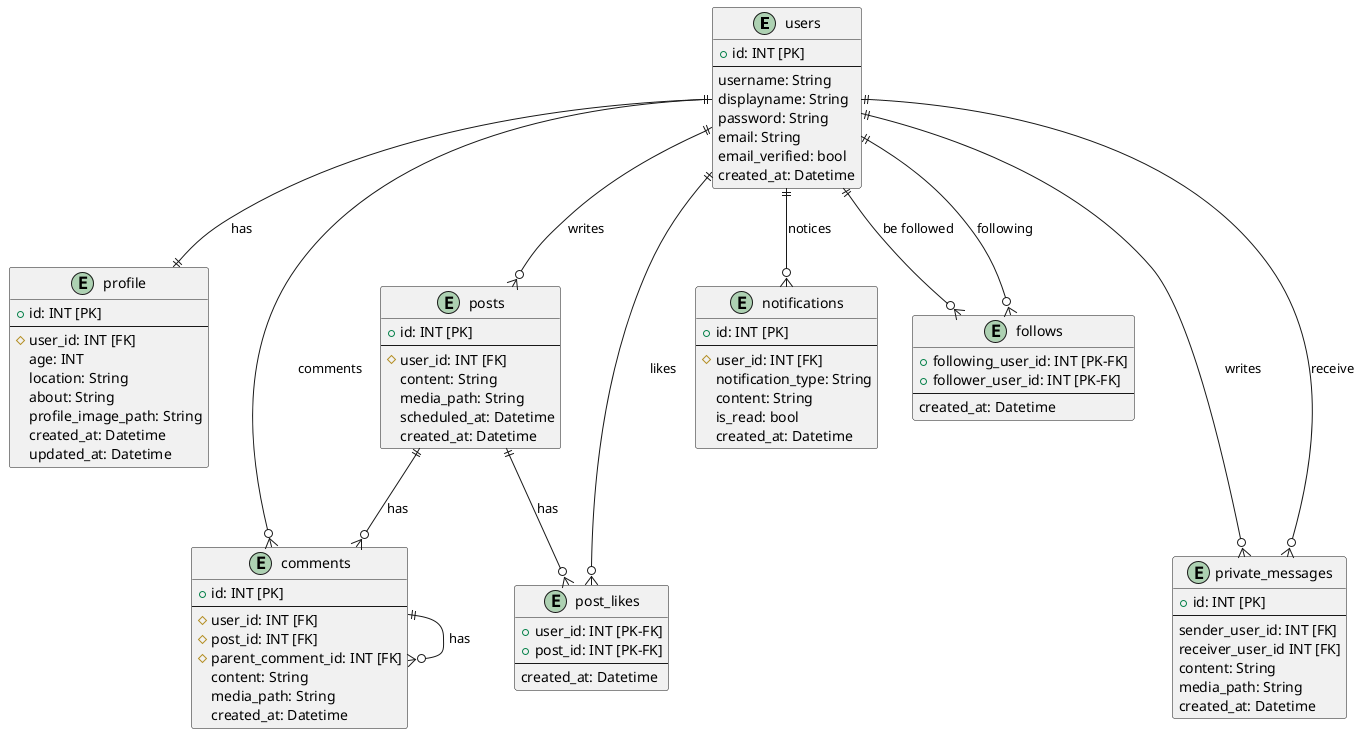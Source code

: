 @startuml er

Entity users{
    + id: INT [PK]
    --
    username: String
    displayname: String
    password: String
    email: String
    email_verified: bool
    created_at: Datetime
}

Entity profile{
    + id: INT [PK]
    --
    # user_id: INT [FK]
    age: INT
    location: String
    about: String
    profile_image_path: String
    created_at: Datetime
    updated_at: Datetime
}

Entity posts{
    + id: INT [PK]
    --
    # user_id: INT [FK]
    content: String
    media_path: String
    scheduled_at: Datetime
    created_at: Datetime
}

Entity comments{
    + id: INT [PK]
    --
    # user_id: INT [FK]
    # post_id: INT [FK]
    # parent_comment_id: INT [FK]
    content: String
    media_path: String
    created_at: Datetime
}

Entity post_likes{
    + user_id: INT [PK-FK]
    + post_id: INT [PK-FK]
    --
    created_at: Datetime
}

Entity notifications{
    + id: INT [PK]
    --
    # user_id: INT [FK]
    notification_type: String
    content: String
    is_read: bool
    created_at: Datetime
}

Entity follows{
    + following_user_id: INT [PK-FK]
    + follower_user_id: INT [PK-FK]
    --
    created_at: Datetime
}

Entity private_messages{
    + id: INT [PK]
    --
    sender_user_id: INT [FK]
    receiver_user_id INT [FK]
    content: String
    media_path: String
    created_at: Datetime
}


users ||--o{ posts: writes
users ||--o{ comments: comments
posts ||--o{ comments: has
posts ||--o{ post_likes: has
comments ||--o{ comments: has
users ||--o{ follows: following
users ||--o{ follows: be followed
users ||---o{ private_messages: writes
users ||---o{ private_messages: receive
users ||--o{ notifications: notices
users ||--o{ post_likes: likes
users ||--|| profile: has

@enduml